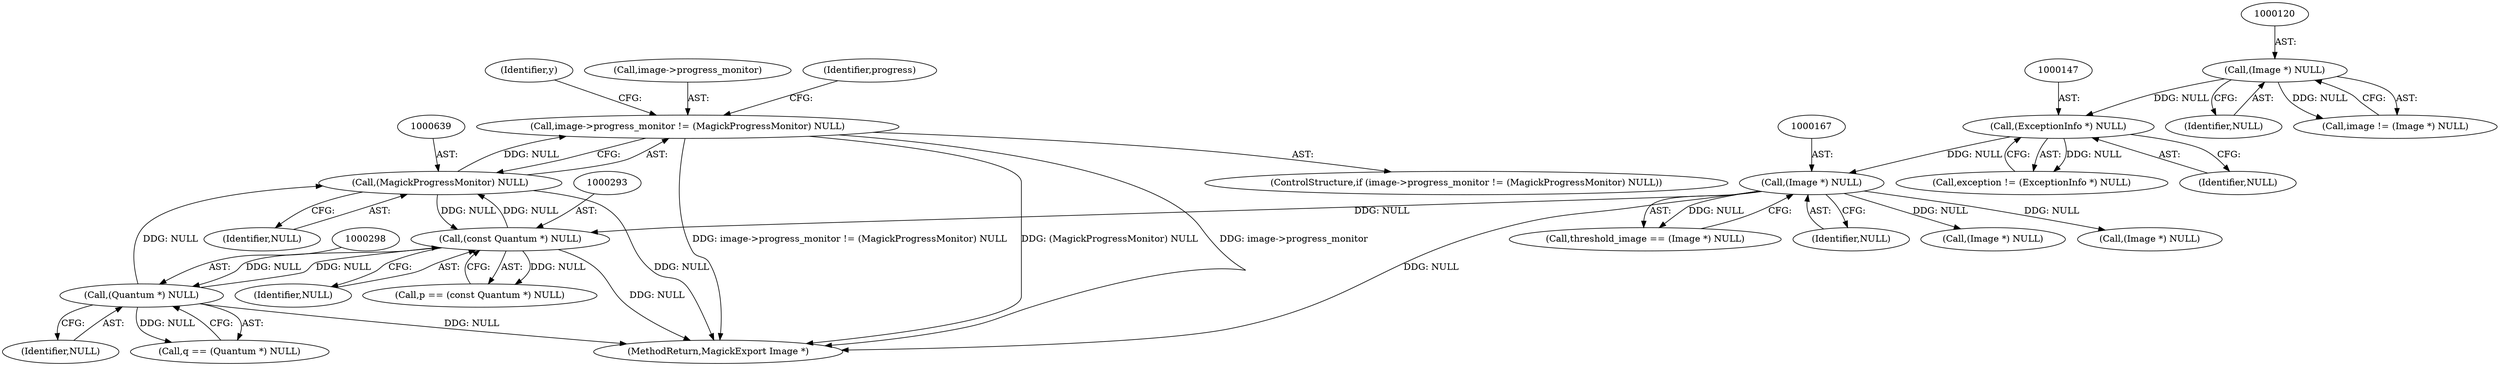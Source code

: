 digraph "0_ImageMagick6_604588fc35c7585abb7a9e71f69bb82e4389fefc@pointer" {
"1000634" [label="(Call,image->progress_monitor != (MagickProgressMonitor) NULL)"];
"1000638" [label="(Call,(MagickProgressMonitor) NULL)"];
"1000292" [label="(Call,(const Quantum *) NULL)"];
"1000166" [label="(Call,(Image *) NULL)"];
"1000146" [label="(Call,(ExceptionInfo *) NULL)"];
"1000119" [label="(Call,(Image *) NULL)"];
"1000297" [label="(Call,(Quantum *) NULL)"];
"1000292" [label="(Call,(const Quantum *) NULL)"];
"1000166" [label="(Call,(Image *) NULL)"];
"1000633" [label="(ControlStructure,if (image->progress_monitor != (MagickProgressMonitor) NULL))"];
"1000294" [label="(Identifier,NULL)"];
"1000297" [label="(Call,(Quantum *) NULL)"];
"1000117" [label="(Call,image != (Image *) NULL)"];
"1000295" [label="(Call,q == (Quantum *) NULL)"];
"1000164" [label="(Call,threshold_image == (Image *) NULL)"];
"1000119" [label="(Call,(Image *) NULL)"];
"1000290" [label="(Call,p == (const Quantum *) NULL)"];
"1000148" [label="(Identifier,NULL)"];
"1000299" [label="(Identifier,NULL)"];
"1000146" [label="(Call,(ExceptionInfo *) NULL)"];
"1000237" [label="(Identifier,y)"];
"1000638" [label="(Call,(MagickProgressMonitor) NULL)"];
"1000635" [label="(Call,image->progress_monitor)"];
"1000168" [label="(Identifier,NULL)"];
"1000634" [label="(Call,image->progress_monitor != (MagickProgressMonitor) NULL)"];
"1000170" [label="(Call,(Image *) NULL)"];
"1000644" [label="(Identifier,progress)"];
"1000640" [label="(Identifier,NULL)"];
"1000686" [label="(MethodReturn,MagickExport Image *)"];
"1000199" [label="(Call,(Image *) NULL)"];
"1000121" [label="(Identifier,NULL)"];
"1000144" [label="(Call,exception != (ExceptionInfo *) NULL)"];
"1000634" -> "1000633"  [label="AST: "];
"1000634" -> "1000638"  [label="CFG: "];
"1000635" -> "1000634"  [label="AST: "];
"1000638" -> "1000634"  [label="AST: "];
"1000644" -> "1000634"  [label="CFG: "];
"1000237" -> "1000634"  [label="CFG: "];
"1000634" -> "1000686"  [label="DDG: (MagickProgressMonitor) NULL"];
"1000634" -> "1000686"  [label="DDG: image->progress_monitor"];
"1000634" -> "1000686"  [label="DDG: image->progress_monitor != (MagickProgressMonitor) NULL"];
"1000638" -> "1000634"  [label="DDG: NULL"];
"1000638" -> "1000640"  [label="CFG: "];
"1000639" -> "1000638"  [label="AST: "];
"1000640" -> "1000638"  [label="AST: "];
"1000638" -> "1000686"  [label="DDG: NULL"];
"1000638" -> "1000292"  [label="DDG: NULL"];
"1000292" -> "1000638"  [label="DDG: NULL"];
"1000297" -> "1000638"  [label="DDG: NULL"];
"1000292" -> "1000290"  [label="AST: "];
"1000292" -> "1000294"  [label="CFG: "];
"1000293" -> "1000292"  [label="AST: "];
"1000294" -> "1000292"  [label="AST: "];
"1000290" -> "1000292"  [label="CFG: "];
"1000292" -> "1000686"  [label="DDG: NULL"];
"1000292" -> "1000290"  [label="DDG: NULL"];
"1000166" -> "1000292"  [label="DDG: NULL"];
"1000297" -> "1000292"  [label="DDG: NULL"];
"1000292" -> "1000297"  [label="DDG: NULL"];
"1000166" -> "1000164"  [label="AST: "];
"1000166" -> "1000168"  [label="CFG: "];
"1000167" -> "1000166"  [label="AST: "];
"1000168" -> "1000166"  [label="AST: "];
"1000164" -> "1000166"  [label="CFG: "];
"1000166" -> "1000686"  [label="DDG: NULL"];
"1000166" -> "1000164"  [label="DDG: NULL"];
"1000146" -> "1000166"  [label="DDG: NULL"];
"1000166" -> "1000170"  [label="DDG: NULL"];
"1000166" -> "1000199"  [label="DDG: NULL"];
"1000146" -> "1000144"  [label="AST: "];
"1000146" -> "1000148"  [label="CFG: "];
"1000147" -> "1000146"  [label="AST: "];
"1000148" -> "1000146"  [label="AST: "];
"1000144" -> "1000146"  [label="CFG: "];
"1000146" -> "1000144"  [label="DDG: NULL"];
"1000119" -> "1000146"  [label="DDG: NULL"];
"1000119" -> "1000117"  [label="AST: "];
"1000119" -> "1000121"  [label="CFG: "];
"1000120" -> "1000119"  [label="AST: "];
"1000121" -> "1000119"  [label="AST: "];
"1000117" -> "1000119"  [label="CFG: "];
"1000119" -> "1000117"  [label="DDG: NULL"];
"1000297" -> "1000295"  [label="AST: "];
"1000297" -> "1000299"  [label="CFG: "];
"1000298" -> "1000297"  [label="AST: "];
"1000299" -> "1000297"  [label="AST: "];
"1000295" -> "1000297"  [label="CFG: "];
"1000297" -> "1000686"  [label="DDG: NULL"];
"1000297" -> "1000295"  [label="DDG: NULL"];
}
